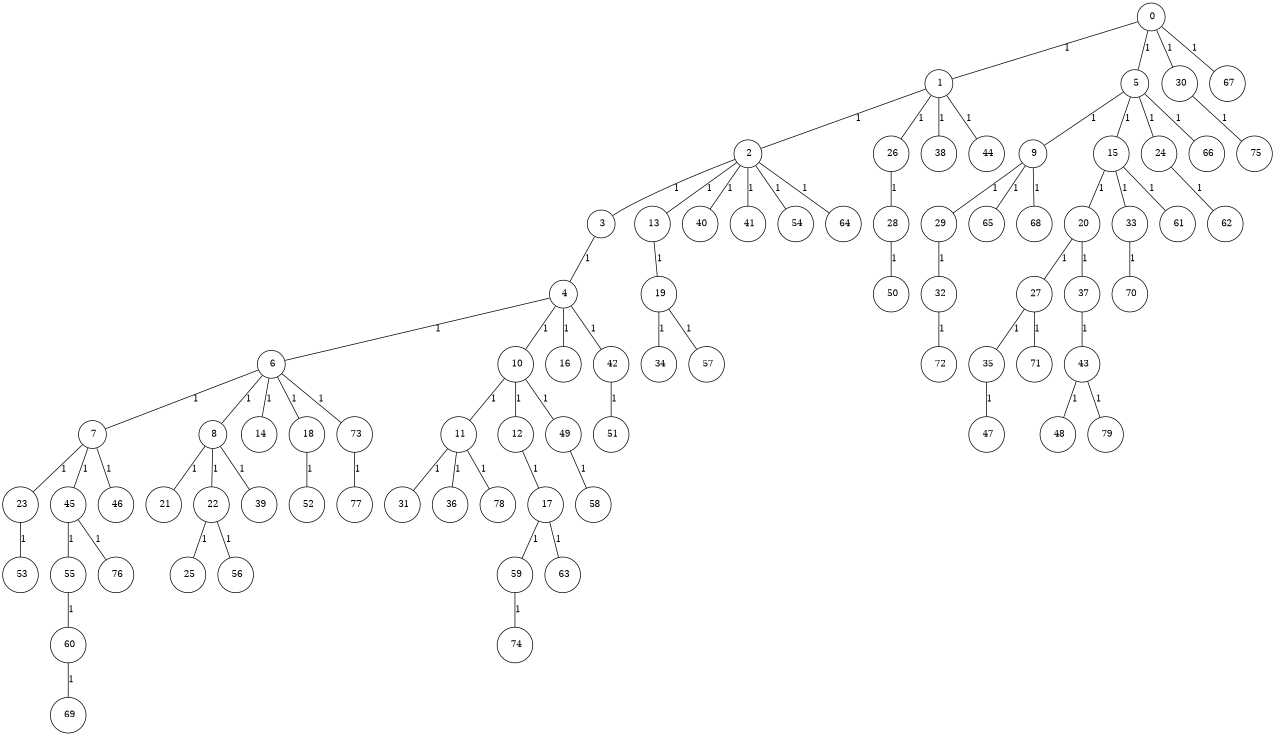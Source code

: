 graph G {
size="8.5,11;"
ratio = "expand;"
fixedsize="true;"
overlap="scale;"
node[shape=circle,width=.12,hight=.12,fontsize=12]
edge[fontsize=12]

0[label=" 0" color=black, pos="0.60832605,0.65002551!"];
1[label=" 1" color=black, pos="0.012359097,1.1307908!"];
2[label=" 2" color=black, pos="1.0002232,2.8909373!"];
3[label=" 3" color=black, pos="1.3234988,0.90053796!"];
4[label=" 4" color=black, pos="0.64515737,2.6400224!"];
5[label=" 5" color=black, pos="1.9639896,2.7679737!"];
6[label=" 6" color=black, pos="2.0265387,1.5832419!"];
7[label=" 7" color=black, pos="1.7869759,0.19513574!"];
8[label=" 8" color=black, pos="1.2824173,0.50932242!"];
9[label=" 9" color=black, pos="1.8562688,0.48884906!"];
10[label=" 10" color=black, pos="1.9469754,1.6260794!"];
11[label=" 11" color=black, pos="0.35973333,2.1643848!"];
12[label=" 12" color=black, pos="0.34535242,2.1570423!"];
13[label=" 13" color=black, pos="2.1166014,1.6670601!"];
14[label=" 14" color=black, pos="2.4071215,2.1432205!"];
15[label=" 15" color=black, pos="2.9313413,1.5893993!"];
16[label=" 16" color=black, pos="1.1835175,1.508535!"];
17[label=" 17" color=black, pos="1.738835,2.8962784!"];
18[label=" 18" color=black, pos="0.37717039,1.9562845!"];
19[label=" 19" color=black, pos="1.0489752,1.7417944!"];
20[label=" 20" color=black, pos="1.9250764,1.7036697!"];
21[label=" 21" color=black, pos="0.8238527,2.1848179!"];
22[label=" 22" color=black, pos="2.6210318,1.4250716!"];
23[label=" 23" color=black, pos="1.6663947,0.76613168!"];
24[label=" 24" color=black, pos="0.11319265,1.8896986!"];
25[label=" 25" color=black, pos="1.2720507,2.537838!"];
26[label=" 26" color=black, pos="0.30833485,1.3861248!"];
27[label=" 27" color=black, pos="2.6147917,0.75163763!"];
28[label=" 28" color=black, pos="1.026756,0.58154588!"];
29[label=" 29" color=black, pos="1.8260371,1.0815829!"];
30[label=" 30" color=black, pos="1.0944023,0.99944192!"];
31[label=" 31" color=black, pos="1.5211254,2.6107092!"];
32[label=" 32" color=black, pos="1.0402403,1.4863457!"];
33[label=" 33" color=black, pos="2.2863849,0.96151213!"];
34[label=" 34" color=black, pos="0.5183061,2.9520297!"];
35[label=" 35" color=black, pos="2.4755562,1.6729659!"];
36[label=" 36" color=black, pos="2.1589747,2.3529209!"];
37[label=" 37" color=black, pos="0.020875551,2.4320806!"];
38[label=" 38" color=black, pos="2.9411583,0.87607484!"];
39[label=" 39" color=black, pos="0.19709611,0.096601802!"];
40[label=" 40" color=black, pos="2.9871919,0.5496274!"];
41[label=" 41" color=black, pos="0.6071312,2.8682965!"];
42[label=" 42" color=black, pos="2.8587765,0.25853508!"];
43[label=" 43" color=black, pos="0.52399362,0.83664495!"];
44[label=" 44" color=black, pos="0.18601267,1.66798!"];
45[label=" 45" color=black, pos="0.62406958,0.32216605!"];
46[label=" 46" color=black, pos="2.5315831,1.0275116!"];
47[label=" 47" color=black, pos="2.685025,1.9660156!"];
48[label=" 48" color=black, pos="1.7070609,1.9457937!"];
49[label=" 49" color=black, pos="2.0267825,2.4396294!"];
50[label=" 50" color=black, pos="1.6344164,0.2198918!"];
51[label=" 51" color=black, pos="0.6296654,0.84137835!"];
52[label=" 52" color=black, pos="2.2461026,1.0225663!"];
53[label=" 53" color=black, pos="0.60941897,0.4354!"];
54[label=" 54" color=black, pos="1.5429732,2.8696813!"];
55[label=" 55" color=black, pos="0.58702493,2.9002151!"];
56[label=" 56" color=black, pos="0.35133994,1.6082779!"];
57[label=" 57" color=black, pos="1.660099,2.2636816!"];
58[label=" 58" color=black, pos="2.7460718,0.45292551!"];
59[label=" 59" color=black, pos="1.5401101,0.19141524!"];
60[label=" 60" color=black, pos="0.80366222,1.6563848!"];
61[label=" 61" color=black, pos="2.5587139,1.5540833!"];
62[label=" 62" color=black, pos="0.55469639,1.3296853!"];
63[label=" 63" color=black, pos="0.25946152,1.4358072!"];
64[label=" 64" color=black, pos="2.0759093,2.988924!"];
65[label=" 65" color=black, pos="2.0919923,0.030523723!"];
66[label=" 66" color=black, pos="2.7361789,2.2138013!"];
67[label=" 67" color=black, pos="2.7777531,2.0625016!"];
68[label=" 68" color=black, pos="2.619198,2.9944965!"];
69[label=" 69" color=black, pos="0.8106713,0.27959904!"];
70[label=" 70" color=black, pos="1.9723444,1.507089!"];
71[label=" 71" color=black, pos="2.8391848,0.84260736!"];
72[label=" 72" color=black, pos="0.98698123,1.6511024!"];
73[label=" 73" color=black, pos="0.08413682,2.9170377!"];
74[label=" 74" color=black, pos="1.1650753,0.096604652!"];
75[label=" 75" color=black, pos="2.5360554,1.5242437!"];
76[label=" 76" color=black, pos="0.87799277,1.3331654!"];
77[label=" 77" color=black, pos="1.06732,0.054031755!"];
78[label=" 78" color=black, pos="0.22204881,0.27147027!"];
79[label=" 79" color=black, pos="2.5040169,1.9763278!"];
0--1[label="1"]
0--5[label="1"]
0--30[label="1"]
0--67[label="1"]
1--2[label="1"]
1--26[label="1"]
1--38[label="1"]
1--44[label="1"]
2--3[label="1"]
2--13[label="1"]
2--40[label="1"]
2--41[label="1"]
2--54[label="1"]
2--64[label="1"]
3--4[label="1"]
4--6[label="1"]
4--10[label="1"]
4--16[label="1"]
4--42[label="1"]
5--9[label="1"]
5--15[label="1"]
5--24[label="1"]
5--66[label="1"]
6--7[label="1"]
6--8[label="1"]
6--14[label="1"]
6--18[label="1"]
6--73[label="1"]
7--23[label="1"]
7--45[label="1"]
7--46[label="1"]
8--21[label="1"]
8--22[label="1"]
8--39[label="1"]
9--29[label="1"]
9--65[label="1"]
9--68[label="1"]
10--11[label="1"]
10--12[label="1"]
10--49[label="1"]
11--31[label="1"]
11--36[label="1"]
11--78[label="1"]
12--17[label="1"]
13--19[label="1"]
15--20[label="1"]
15--33[label="1"]
15--61[label="1"]
17--59[label="1"]
17--63[label="1"]
18--52[label="1"]
19--34[label="1"]
19--57[label="1"]
20--27[label="1"]
20--37[label="1"]
22--25[label="1"]
22--56[label="1"]
23--53[label="1"]
24--62[label="1"]
26--28[label="1"]
27--35[label="1"]
27--71[label="1"]
28--50[label="1"]
29--32[label="1"]
30--75[label="1"]
32--72[label="1"]
33--70[label="1"]
35--47[label="1"]
37--43[label="1"]
42--51[label="1"]
43--48[label="1"]
43--79[label="1"]
45--55[label="1"]
45--76[label="1"]
49--58[label="1"]
55--60[label="1"]
59--74[label="1"]
60--69[label="1"]
73--77[label="1"]

}
